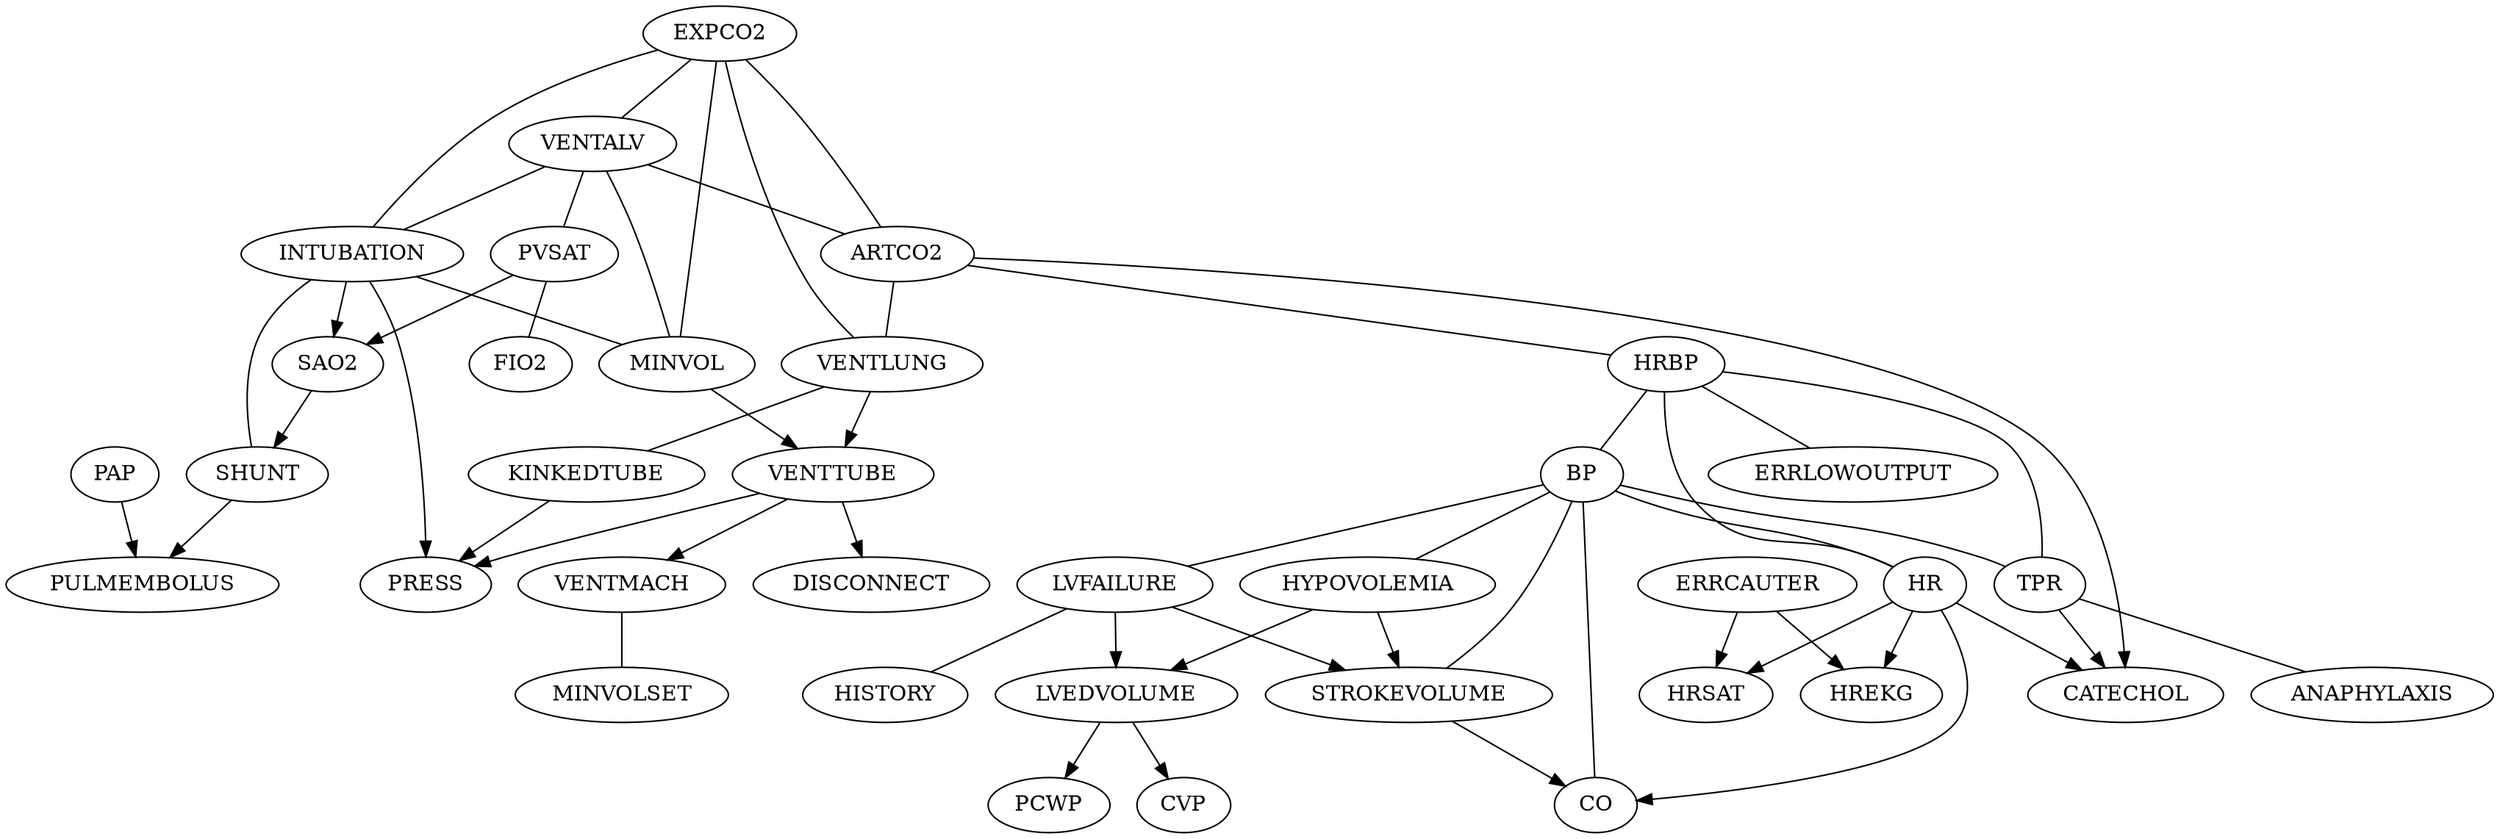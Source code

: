 digraph G {
    "VENTLUNG" -> "VENTTUBE";
    "VENTTUBE" -> "VENTMACH";
    "ERRCAUTER" -> "HREKG";
    "TPR" -> "CATECHOL";
    "ARTCO2" -> "CATECHOL";
    "HR" -> "CO";
    "LVFAILURE" -> "STROKEVOLUME";
    "VENTTUBE" -> "DISCONNECT";
    "INTUBATION" -> "PRESS";
    "VENTTUBE" -> "PRESS";
    "SAO2" -> "SHUNT";
    "STROKEVOLUME" -> "CO";
    "ERRCAUTER" -> "HRSAT";
    "PAP" -> "PULMEMBOLUS";
    "HYPOVOLEMIA" -> "STROKEVOLUME";
    "HR" -> "HREKG";
    "KINKEDTUBE" -> "PRESS";
    "LVEDVOLUME" -> "CVP";
    "PVSAT" -> "SAO2";
    "INTUBATION" -> "SAO2";
    "HYPOVOLEMIA" -> "LVEDVOLUME";
    "LVFAILURE" -> "LVEDVOLUME";
    "MINVOL" -> "VENTTUBE";
    "SHUNT" -> "PULMEMBOLUS";
    "LVEDVOLUME" -> "PCWP";
    "HR" -> "HRSAT";
    "HR" -> "CATECHOL";
    "HRBP" -> "ERRLOWOUTPUT" [dir = none];
    "BP" -> "TPR" [dir = none];
    "ARTCO2" -> "HRBP" [dir = none];
    "VENTALV" -> "ARTCO2" [dir = none];
    "EXPCO2" -> "MINVOL" [dir = none];
    "VENTALV" -> "MINVOL" [dir = none];
    "VENTLUNG" -> "KINKEDTUBE" [dir = none];
    "INTUBATION" -> "MINVOL" [dir = none];
    "EXPCO2" -> "VENTLUNG" [dir = none];
    "BP" -> "HR" [dir = none];
    "VENTALV" -> "INTUBATION" [dir = none];
    "BP" -> "CO" [dir = none];
    "ARTCO2" -> "VENTLUNG" [dir = none];
    "EXPCO2" -> "ARTCO2" [dir = none];
    "PVSAT" -> "FIO2" [dir = none];
    "VENTALV" -> "PVSAT" [dir = none];
    "EXPCO2" -> "INTUBATION" [dir = none];
    "BP" -> "LVFAILURE" [dir = none];
    "BP" -> "HYPOVOLEMIA" [dir = none];
    "INTUBATION" -> "SHUNT" [dir = none];
    "HRBP" -> "HR" [dir = none];
    "LVFAILURE" -> "HISTORY" [dir = none];
    "BP" -> "STROKEVOLUME" [dir = none];
    "EXPCO2" -> "VENTALV" [dir = none];
    "HRBP" -> "TPR" [dir = none];
    "TPR" -> "ANAPHYLAXIS" [dir = none];
    "HRBP" -> "BP" [dir = none];
    "VENTMACH" -> "MINVOLSET" [dir = none];
}
